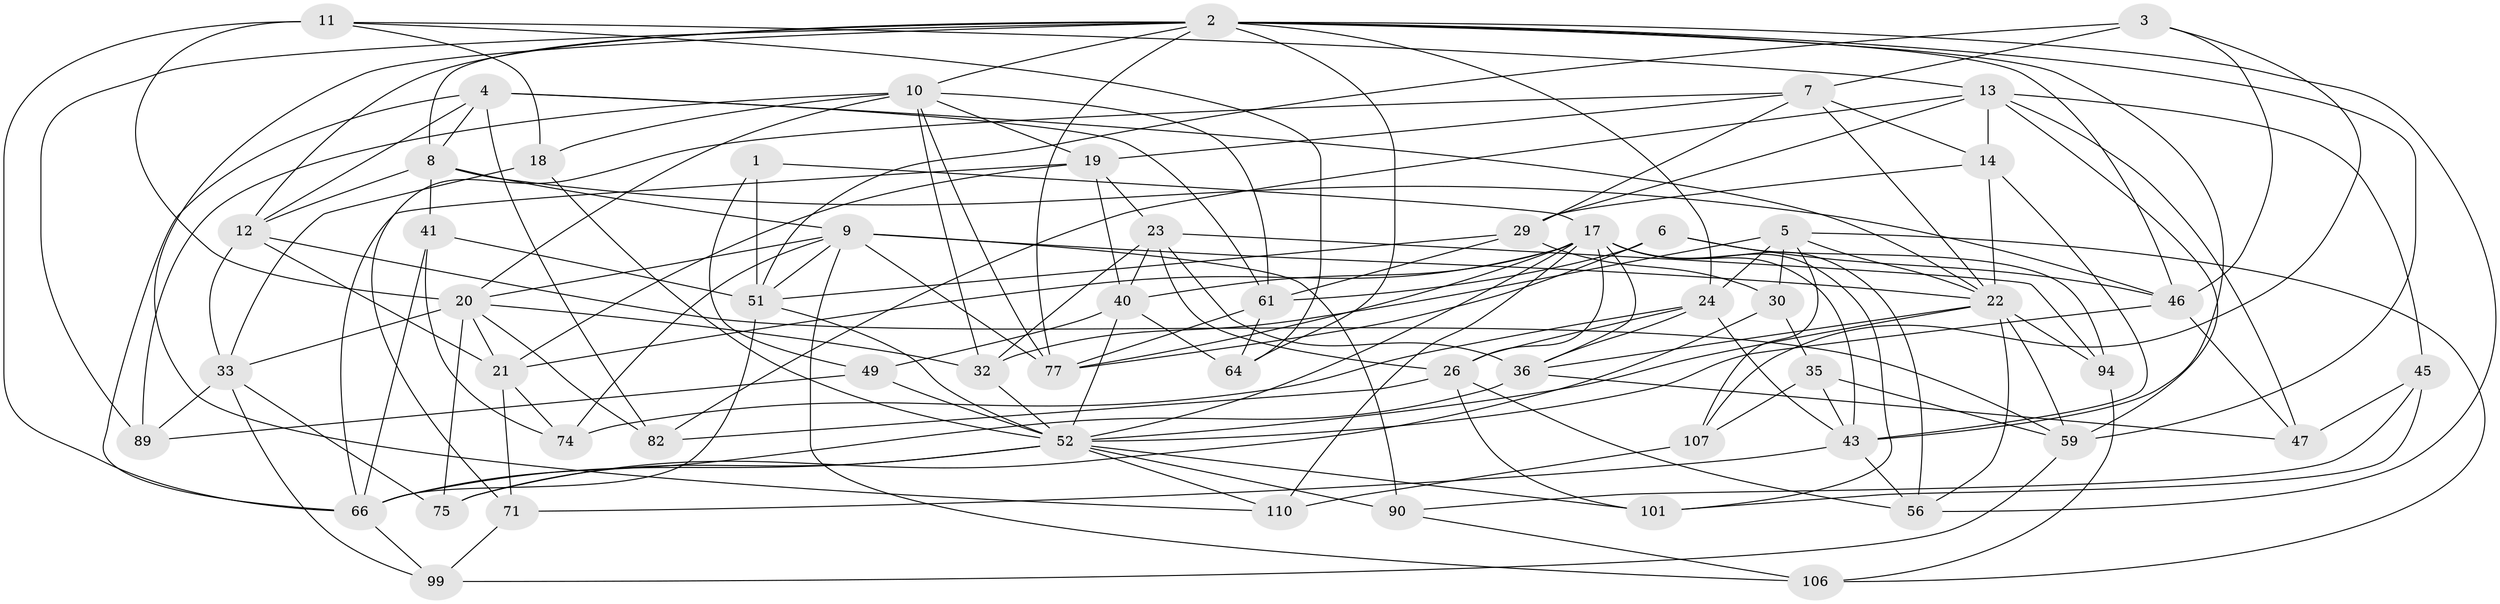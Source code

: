 // original degree distribution, {4: 1.0}
// Generated by graph-tools (version 1.1) at 2025/16/03/09/25 04:16:44]
// undirected, 56 vertices, 159 edges
graph export_dot {
graph [start="1"]
  node [color=gray90,style=filled];
  1;
  2 [super="+55+34+16"];
  3;
  4 [super="+100"];
  5 [super="+70"];
  6;
  7 [super="+42"];
  8 [super="+67"];
  9 [super="+53+44"];
  10 [super="+15+37"];
  11 [super="+27"];
  12 [super="+93"];
  13 [super="+102+78"];
  14 [super="+69"];
  17 [super="+31+28+48"];
  18;
  19 [super="+57"];
  20 [super="+96+25"];
  21 [super="+98"];
  22 [super="+72+95+68"];
  23 [super="+39"];
  24 [super="+88"];
  26 [super="+109"];
  29 [super="+60"];
  30;
  32 [super="+38"];
  33 [super="+92"];
  35;
  36 [super="+91+58"];
  40 [super="+73"];
  41;
  43 [super="+63+76"];
  45;
  46 [super="+80"];
  47;
  49;
  51 [super="+104+85"];
  52 [super="+65+54+62"];
  56 [super="+83"];
  59 [super="+86"];
  61 [super="+103"];
  64;
  66 [super="+79+105"];
  71;
  74;
  75;
  77 [super="+97"];
  82;
  89;
  90;
  94;
  99;
  101;
  106;
  107;
  110;
  1 -- 49;
  1 -- 17;
  1 -- 51 [weight=2];
  2 -- 64;
  2 -- 110;
  2 -- 89;
  2 -- 8;
  2 -- 43;
  2 -- 56;
  2 -- 59;
  2 -- 10;
  2 -- 77;
  2 -- 12;
  2 -- 24;
  2 -- 46;
  3 -- 51;
  3 -- 7;
  3 -- 107;
  3 -- 46;
  4 -- 82;
  4 -- 61;
  4 -- 8;
  4 -- 66;
  4 -- 22;
  4 -- 12;
  5 -- 30;
  5 -- 24;
  5 -- 32;
  5 -- 106;
  5 -- 107;
  5 -- 22;
  6 -- 61;
  6 -- 46;
  6 -- 94;
  6 -- 77;
  7 -- 22;
  7 -- 29;
  7 -- 19;
  7 -- 71;
  7 -- 14;
  8 -- 12;
  8 -- 41;
  8 -- 46;
  8 -- 9;
  9 -- 90;
  9 -- 106;
  9 -- 74;
  9 -- 22;
  9 -- 20;
  9 -- 77;
  9 -- 51;
  10 -- 77;
  10 -- 18;
  10 -- 19;
  10 -- 32;
  10 -- 89;
  10 -- 20;
  10 -- 61;
  11 -- 64;
  11 -- 18;
  11 -- 13;
  11 -- 66 [weight=2];
  11 -- 20;
  12 -- 59;
  12 -- 33;
  12 -- 21;
  13 -- 45;
  13 -- 82;
  13 -- 29;
  13 -- 14 [weight=2];
  13 -- 47;
  13 -- 59;
  14 -- 43;
  14 -- 29;
  14 -- 22;
  17 -- 77;
  17 -- 101;
  17 -- 43;
  17 -- 56;
  17 -- 36 [weight=2];
  17 -- 40;
  17 -- 52;
  17 -- 26;
  17 -- 110;
  17 -- 21;
  18 -- 52;
  18 -- 33;
  19 -- 40;
  19 -- 21;
  19 -- 66;
  19 -- 23;
  20 -- 82;
  20 -- 75;
  20 -- 32;
  20 -- 33;
  20 -- 21;
  21 -- 71;
  21 -- 74;
  22 -- 36;
  22 -- 94;
  22 -- 56;
  22 -- 59;
  22 -- 52;
  23 -- 94;
  23 -- 32;
  23 -- 26;
  23 -- 36;
  23 -- 40;
  24 -- 26;
  24 -- 43;
  24 -- 74;
  24 -- 36;
  26 -- 101;
  26 -- 56;
  26 -- 82;
  29 -- 30;
  29 -- 61;
  29 -- 51;
  30 -- 75;
  30 -- 35;
  32 -- 52 [weight=2];
  33 -- 75;
  33 -- 89;
  33 -- 99;
  35 -- 59;
  35 -- 107;
  35 -- 43;
  36 -- 47;
  36 -- 66 [weight=2];
  40 -- 49;
  40 -- 64;
  40 -- 52;
  41 -- 74;
  41 -- 66;
  41 -- 51;
  43 -- 56 [weight=2];
  43 -- 71;
  45 -- 90;
  45 -- 47;
  45 -- 101;
  46 -- 52;
  46 -- 47;
  49 -- 89;
  49 -- 52;
  51 -- 52;
  51 -- 66;
  52 -- 90;
  52 -- 66;
  52 -- 101;
  52 -- 75;
  52 -- 110;
  59 -- 99;
  61 -- 64;
  61 -- 77;
  66 -- 99;
  71 -- 99;
  90 -- 106;
  94 -- 106;
  107 -- 110;
}

